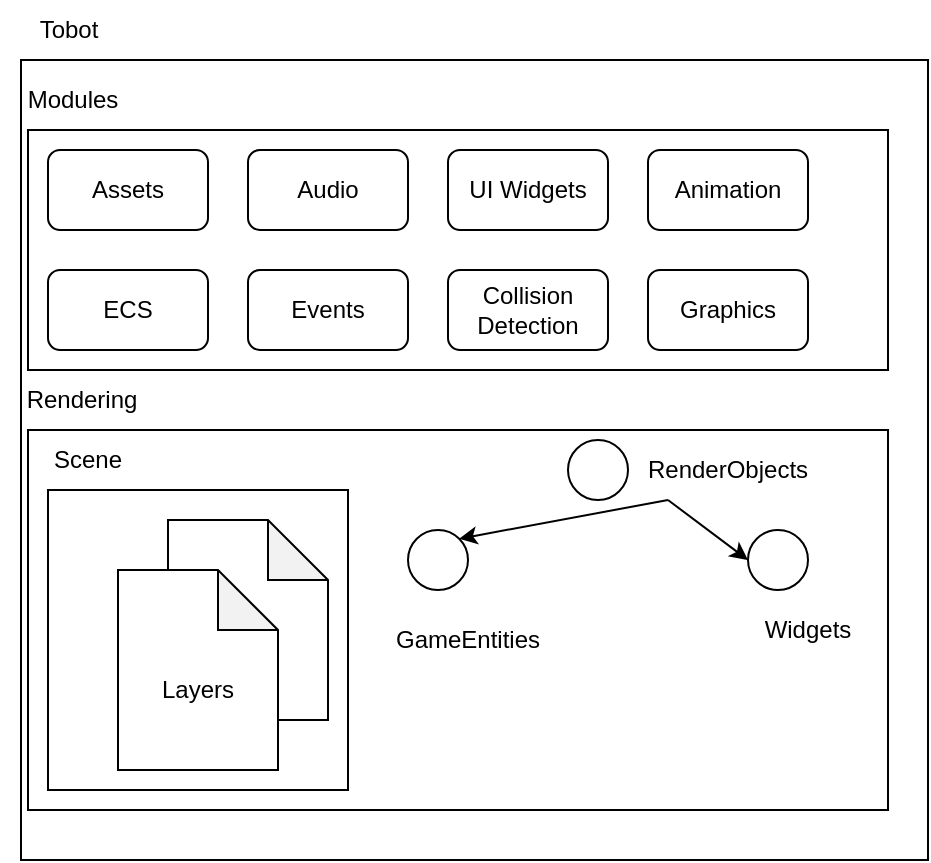 <mxfile version="21.0.2" type="device"><diagram name="Seite-1" id="LAzT6PIQxcDyjji5c2_p"><mxGraphModel dx="1434" dy="788" grid="1" gridSize="10" guides="1" tooltips="1" connect="1" arrows="1" fold="1" page="1" pageScale="1" pageWidth="827" pageHeight="1169" math="0" shadow="0"><root><mxCell id="0"/><mxCell id="1" parent="0"/><mxCell id="vSvhoE4r4jyijreLATg8-7" value="" style="rounded=0;whiteSpace=wrap;html=1;" vertex="1" parent="1"><mxGeometry x="166.5" y="135" width="453.5" height="400" as="geometry"/></mxCell><mxCell id="vSvhoE4r4jyijreLATg8-10" value="Tobot" style="text;html=1;align=center;verticalAlign=middle;resizable=0;points=[];autosize=1;strokeColor=none;fillColor=none;" vertex="1" parent="1"><mxGeometry x="165" y="105" width="50" height="30" as="geometry"/></mxCell><mxCell id="vSvhoE4r4jyijreLATg8-18" value="" style="rounded=0;whiteSpace=wrap;html=1;" vertex="1" parent="1"><mxGeometry x="170" y="170" width="430" height="120" as="geometry"/></mxCell><mxCell id="vSvhoE4r4jyijreLATg8-19" value="Modules" style="text;html=1;align=center;verticalAlign=middle;resizable=0;points=[];autosize=1;strokeColor=none;fillColor=none;" vertex="1" parent="1"><mxGeometry x="156.5" y="140" width="70" height="30" as="geometry"/></mxCell><mxCell id="vSvhoE4r4jyijreLATg8-20" value="Assets" style="rounded=1;whiteSpace=wrap;html=1;" vertex="1" parent="1"><mxGeometry x="180" y="180" width="80" height="40" as="geometry"/></mxCell><mxCell id="vSvhoE4r4jyijreLATg8-21" value="ECS" style="rounded=1;whiteSpace=wrap;html=1;" vertex="1" parent="1"><mxGeometry x="180" y="240" width="80" height="40" as="geometry"/></mxCell><mxCell id="vSvhoE4r4jyijreLATg8-22" value="Audio" style="rounded=1;whiteSpace=wrap;html=1;" vertex="1" parent="1"><mxGeometry x="280" y="180" width="80" height="40" as="geometry"/></mxCell><mxCell id="vSvhoE4r4jyijreLATg8-23" value="Events" style="rounded=1;whiteSpace=wrap;html=1;" vertex="1" parent="1"><mxGeometry x="280" y="240" width="80" height="40" as="geometry"/></mxCell><mxCell id="vSvhoE4r4jyijreLATg8-24" value="Animation" style="rounded=1;whiteSpace=wrap;html=1;" vertex="1" parent="1"><mxGeometry x="480" y="180" width="80" height="40" as="geometry"/></mxCell><mxCell id="vSvhoE4r4jyijreLATg8-26" value="Collision Detection" style="rounded=1;whiteSpace=wrap;html=1;" vertex="1" parent="1"><mxGeometry x="380" y="240" width="80" height="40" as="geometry"/></mxCell><mxCell id="vSvhoE4r4jyijreLATg8-31" value="UI Widgets" style="rounded=1;whiteSpace=wrap;html=1;" vertex="1" parent="1"><mxGeometry x="380" y="180" width="80" height="40" as="geometry"/></mxCell><mxCell id="vSvhoE4r4jyijreLATg8-33" value="Graphics" style="rounded=1;whiteSpace=wrap;html=1;" vertex="1" parent="1"><mxGeometry x="480" y="240" width="80" height="40" as="geometry"/></mxCell><mxCell id="vSvhoE4r4jyijreLATg8-34" value="Rendering" style="text;html=1;strokeColor=none;fillColor=none;align=center;verticalAlign=middle;whiteSpace=wrap;rounded=0;" vertex="1" parent="1"><mxGeometry x="166.5" y="290" width="60" height="30" as="geometry"/></mxCell><mxCell id="vSvhoE4r4jyijreLATg8-35" value="" style="rounded=0;whiteSpace=wrap;html=1;" vertex="1" parent="1"><mxGeometry x="170" y="320" width="430" height="190" as="geometry"/></mxCell><mxCell id="vSvhoE4r4jyijreLATg8-36" value="" style="whiteSpace=wrap;html=1;aspect=fixed;" vertex="1" parent="1"><mxGeometry x="180" y="350" width="150" height="150" as="geometry"/></mxCell><mxCell id="vSvhoE4r4jyijreLATg8-37" value="Scene" style="text;html=1;strokeColor=none;fillColor=none;align=center;verticalAlign=middle;whiteSpace=wrap;rounded=0;" vertex="1" parent="1"><mxGeometry x="170" y="320" width="60" height="30" as="geometry"/></mxCell><mxCell id="vSvhoE4r4jyijreLATg8-38" value="" style="shape=note;whiteSpace=wrap;html=1;backgroundOutline=1;darkOpacity=0.05;" vertex="1" parent="1"><mxGeometry x="240" y="365" width="80" height="100" as="geometry"/></mxCell><mxCell id="vSvhoE4r4jyijreLATg8-39" value="" style="shape=note;whiteSpace=wrap;html=1;backgroundOutline=1;darkOpacity=0.05;" vertex="1" parent="1"><mxGeometry x="215" y="390" width="80" height="100" as="geometry"/></mxCell><mxCell id="vSvhoE4r4jyijreLATg8-40" value="Layers" style="text;html=1;strokeColor=none;fillColor=none;align=center;verticalAlign=middle;whiteSpace=wrap;rounded=0;" vertex="1" parent="1"><mxGeometry x="225" y="435" width="60" height="30" as="geometry"/></mxCell><mxCell id="vSvhoE4r4jyijreLATg8-41" value="" style="ellipse;whiteSpace=wrap;html=1;aspect=fixed;" vertex="1" parent="1"><mxGeometry x="440" y="325" width="30" height="30" as="geometry"/></mxCell><mxCell id="vSvhoE4r4jyijreLATg8-42" value="RenderObjects" style="text;html=1;strokeColor=none;fillColor=none;align=center;verticalAlign=middle;whiteSpace=wrap;rounded=0;" vertex="1" parent="1"><mxGeometry x="490" y="325" width="60" height="30" as="geometry"/></mxCell><mxCell id="vSvhoE4r4jyijreLATg8-43" value="" style="ellipse;whiteSpace=wrap;html=1;aspect=fixed;" vertex="1" parent="1"><mxGeometry x="360" y="370" width="30" height="30" as="geometry"/></mxCell><mxCell id="vSvhoE4r4jyijreLATg8-44" value="" style="ellipse;whiteSpace=wrap;html=1;aspect=fixed;" vertex="1" parent="1"><mxGeometry x="530" y="370" width="30" height="30" as="geometry"/></mxCell><mxCell id="vSvhoE4r4jyijreLATg8-45" value="GameEntities" style="text;html=1;strokeColor=none;fillColor=none;align=center;verticalAlign=middle;whiteSpace=wrap;rounded=0;" vertex="1" parent="1"><mxGeometry x="360" y="410" width="60" height="30" as="geometry"/></mxCell><mxCell id="vSvhoE4r4jyijreLATg8-47" value="Widgets" style="text;html=1;strokeColor=none;fillColor=none;align=center;verticalAlign=middle;whiteSpace=wrap;rounded=0;" vertex="1" parent="1"><mxGeometry x="530" y="405" width="60" height="30" as="geometry"/></mxCell><mxCell id="vSvhoE4r4jyijreLATg8-48" value="" style="endArrow=classic;html=1;rounded=0;entryX=0;entryY=0.5;entryDx=0;entryDy=0;exitX=0;exitY=1;exitDx=0;exitDy=0;" edge="1" parent="1" source="vSvhoE4r4jyijreLATg8-42" target="vSvhoE4r4jyijreLATg8-44"><mxGeometry width="50" height="50" relative="1" as="geometry"><mxPoint x="390" y="420" as="sourcePoint"/><mxPoint x="440" y="370" as="targetPoint"/></mxGeometry></mxCell><mxCell id="vSvhoE4r4jyijreLATg8-49" value="" style="endArrow=classic;html=1;rounded=0;entryX=1;entryY=0;entryDx=0;entryDy=0;exitX=0;exitY=1;exitDx=0;exitDy=0;" edge="1" parent="1" source="vSvhoE4r4jyijreLATg8-42" target="vSvhoE4r4jyijreLATg8-43"><mxGeometry width="50" height="50" relative="1" as="geometry"><mxPoint x="500" y="365" as="sourcePoint"/><mxPoint x="540" y="395" as="targetPoint"/></mxGeometry></mxCell></root></mxGraphModel></diagram></mxfile>